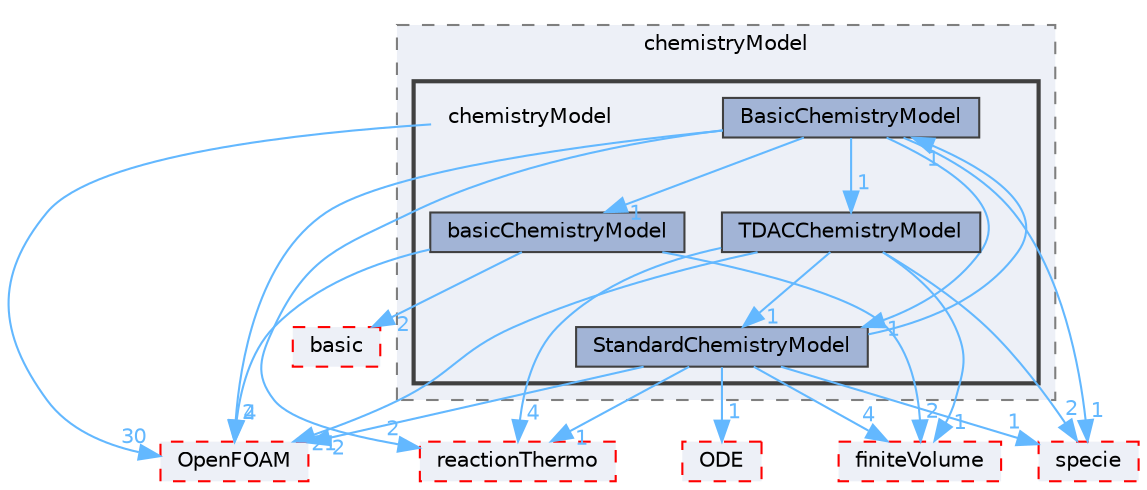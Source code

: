 digraph "src/thermophysicalModels/chemistryModel/chemistryModel"
{
 // LATEX_PDF_SIZE
  bgcolor="transparent";
  edge [fontname=Helvetica,fontsize=10,labelfontname=Helvetica,labelfontsize=10];
  node [fontname=Helvetica,fontsize=10,shape=box,height=0.2,width=0.4];
  compound=true
  subgraph clusterdir_1d2615a04667ebfe9c88383cd1b75f4e {
    graph [ bgcolor="#edf0f7", pencolor="grey50", label="chemistryModel", fontname=Helvetica,fontsize=10 style="filled,dashed", URL="dir_1d2615a04667ebfe9c88383cd1b75f4e.html",tooltip=""]
  subgraph clusterdir_c571401ccb489c71ff21e08e929f4e25 {
    graph [ bgcolor="#edf0f7", pencolor="grey25", label="", fontname=Helvetica,fontsize=10 style="filled,bold", URL="dir_c571401ccb489c71ff21e08e929f4e25.html",tooltip=""]
    dir_c571401ccb489c71ff21e08e929f4e25 [shape=plaintext, label="chemistryModel"];
  dir_77d280331ce6d5e9a87ac210cb21f492 [label="basicChemistryModel", fillcolor="#a2b4d6", color="grey25", style="filled", URL="dir_77d280331ce6d5e9a87ac210cb21f492.html",tooltip=""];
  dir_aa33624e74141172ef500ec76bd18da8 [label="BasicChemistryModel", fillcolor="#a2b4d6", color="grey25", style="filled", URL="dir_aa33624e74141172ef500ec76bd18da8.html",tooltip=""];
  dir_d9b92708a8d1e2429ce495e2bc8d1adf [label="StandardChemistryModel", fillcolor="#a2b4d6", color="grey25", style="filled", URL="dir_d9b92708a8d1e2429ce495e2bc8d1adf.html",tooltip=""];
  dir_e99a2928bd3c5c0feae1fd0a5dedecc4 [label="TDACChemistryModel", fillcolor="#a2b4d6", color="grey25", style="filled", URL="dir_e99a2928bd3c5c0feae1fd0a5dedecc4.html",tooltip=""];
  }
  }
  dir_38cb9973e0eaf6834e10b18bff965c4b [label="basic", fillcolor="#edf0f7", color="red", style="filled,dashed", URL="dir_38cb9973e0eaf6834e10b18bff965c4b.html",tooltip=""];
  dir_5c4bf53b114f4c9237cd4ef0431fc9bd [label="specie", fillcolor="#edf0f7", color="red", style="filled,dashed", URL="dir_5c4bf53b114f4c9237cd4ef0431fc9bd.html",tooltip=""];
  dir_87c7a4a86ffb283740ec390ea55551cb [label="reactionThermo", fillcolor="#edf0f7", color="red", style="filled,dashed", URL="dir_87c7a4a86ffb283740ec390ea55551cb.html",tooltip=""];
  dir_9bd15774b555cf7259a6fa18f99fe99b [label="finiteVolume", fillcolor="#edf0f7", color="red", style="filled,dashed", URL="dir_9bd15774b555cf7259a6fa18f99fe99b.html",tooltip=""];
  dir_c5473ff19b20e6ec4dfe5c310b3778a8 [label="OpenFOAM", fillcolor="#edf0f7", color="red", style="filled,dashed", URL="dir_c5473ff19b20e6ec4dfe5c310b3778a8.html",tooltip=""];
  dir_e47b7a1cb0d621da2e060462b00c1c76 [label="ODE", fillcolor="#edf0f7", color="red", style="filled,dashed", URL="dir_e47b7a1cb0d621da2e060462b00c1c76.html",tooltip=""];
  dir_c571401ccb489c71ff21e08e929f4e25->dir_c5473ff19b20e6ec4dfe5c310b3778a8 [headlabel="30", labeldistance=1.5 headhref="dir_000470_002695.html" href="dir_000470_002695.html" color="steelblue1" fontcolor="steelblue1"];
  dir_77d280331ce6d5e9a87ac210cb21f492->dir_38cb9973e0eaf6834e10b18bff965c4b [headlabel="2", labeldistance=1.5 headhref="dir_000221_000219.html" href="dir_000221_000219.html" color="steelblue1" fontcolor="steelblue1"];
  dir_77d280331ce6d5e9a87ac210cb21f492->dir_9bd15774b555cf7259a6fa18f99fe99b [headlabel="2", labeldistance=1.5 headhref="dir_000221_001387.html" href="dir_000221_001387.html" color="steelblue1" fontcolor="steelblue1"];
  dir_77d280331ce6d5e9a87ac210cb21f492->dir_c5473ff19b20e6ec4dfe5c310b3778a8 [headlabel="4", labeldistance=1.5 headhref="dir_000221_002695.html" href="dir_000221_002695.html" color="steelblue1" fontcolor="steelblue1"];
  dir_aa33624e74141172ef500ec76bd18da8->dir_5c4bf53b114f4c9237cd4ef0431fc9bd [headlabel="1", labeldistance=1.5 headhref="dir_000220_003683.html" href="dir_000220_003683.html" color="steelblue1" fontcolor="steelblue1"];
  dir_aa33624e74141172ef500ec76bd18da8->dir_77d280331ce6d5e9a87ac210cb21f492 [headlabel="1", labeldistance=1.5 headhref="dir_000220_000221.html" href="dir_000220_000221.html" color="steelblue1" fontcolor="steelblue1"];
  dir_aa33624e74141172ef500ec76bd18da8->dir_87c7a4a86ffb283740ec390ea55551cb [headlabel="2", labeldistance=1.5 headhref="dir_000220_003245.html" href="dir_000220_003245.html" color="steelblue1" fontcolor="steelblue1"];
  dir_aa33624e74141172ef500ec76bd18da8->dir_c5473ff19b20e6ec4dfe5c310b3778a8 [headlabel="2", labeldistance=1.5 headhref="dir_000220_002695.html" href="dir_000220_002695.html" color="steelblue1" fontcolor="steelblue1"];
  dir_aa33624e74141172ef500ec76bd18da8->dir_d9b92708a8d1e2429ce495e2bc8d1adf [headlabel="1", labeldistance=1.5 headhref="dir_000220_003744.html" href="dir_000220_003744.html" color="steelblue1" fontcolor="steelblue1"];
  dir_aa33624e74141172ef500ec76bd18da8->dir_e99a2928bd3c5c0feae1fd0a5dedecc4 [headlabel="1", labeldistance=1.5 headhref="dir_000220_003964.html" href="dir_000220_003964.html" color="steelblue1" fontcolor="steelblue1"];
  dir_d9b92708a8d1e2429ce495e2bc8d1adf->dir_5c4bf53b114f4c9237cd4ef0431fc9bd [headlabel="1", labeldistance=1.5 headhref="dir_003744_003683.html" href="dir_003744_003683.html" color="steelblue1" fontcolor="steelblue1"];
  dir_d9b92708a8d1e2429ce495e2bc8d1adf->dir_87c7a4a86ffb283740ec390ea55551cb [headlabel="1", labeldistance=1.5 headhref="dir_003744_003245.html" href="dir_003744_003245.html" color="steelblue1" fontcolor="steelblue1"];
  dir_d9b92708a8d1e2429ce495e2bc8d1adf->dir_9bd15774b555cf7259a6fa18f99fe99b [headlabel="4", labeldistance=1.5 headhref="dir_003744_001387.html" href="dir_003744_001387.html" color="steelblue1" fontcolor="steelblue1"];
  dir_d9b92708a8d1e2429ce495e2bc8d1adf->dir_aa33624e74141172ef500ec76bd18da8 [headlabel="1", labeldistance=1.5 headhref="dir_003744_000220.html" href="dir_003744_000220.html" color="steelblue1" fontcolor="steelblue1"];
  dir_d9b92708a8d1e2429ce495e2bc8d1adf->dir_c5473ff19b20e6ec4dfe5c310b3778a8 [headlabel="2", labeldistance=1.5 headhref="dir_003744_002695.html" href="dir_003744_002695.html" color="steelblue1" fontcolor="steelblue1"];
  dir_d9b92708a8d1e2429ce495e2bc8d1adf->dir_e47b7a1cb0d621da2e060462b00c1c76 [headlabel="1", labeldistance=1.5 headhref="dir_003744_002678.html" href="dir_003744_002678.html" color="steelblue1" fontcolor="steelblue1"];
  dir_e99a2928bd3c5c0feae1fd0a5dedecc4->dir_5c4bf53b114f4c9237cd4ef0431fc9bd [headlabel="2", labeldistance=1.5 headhref="dir_003964_003683.html" href="dir_003964_003683.html" color="steelblue1" fontcolor="steelblue1"];
  dir_e99a2928bd3c5c0feae1fd0a5dedecc4->dir_87c7a4a86ffb283740ec390ea55551cb [headlabel="4", labeldistance=1.5 headhref="dir_003964_003245.html" href="dir_003964_003245.html" color="steelblue1" fontcolor="steelblue1"];
  dir_e99a2928bd3c5c0feae1fd0a5dedecc4->dir_9bd15774b555cf7259a6fa18f99fe99b [headlabel="1", labeldistance=1.5 headhref="dir_003964_001387.html" href="dir_003964_001387.html" color="steelblue1" fontcolor="steelblue1"];
  dir_e99a2928bd3c5c0feae1fd0a5dedecc4->dir_c5473ff19b20e6ec4dfe5c310b3778a8 [headlabel="21", labeldistance=1.5 headhref="dir_003964_002695.html" href="dir_003964_002695.html" color="steelblue1" fontcolor="steelblue1"];
  dir_e99a2928bd3c5c0feae1fd0a5dedecc4->dir_d9b92708a8d1e2429ce495e2bc8d1adf [headlabel="1", labeldistance=1.5 headhref="dir_003964_003744.html" href="dir_003964_003744.html" color="steelblue1" fontcolor="steelblue1"];
}
